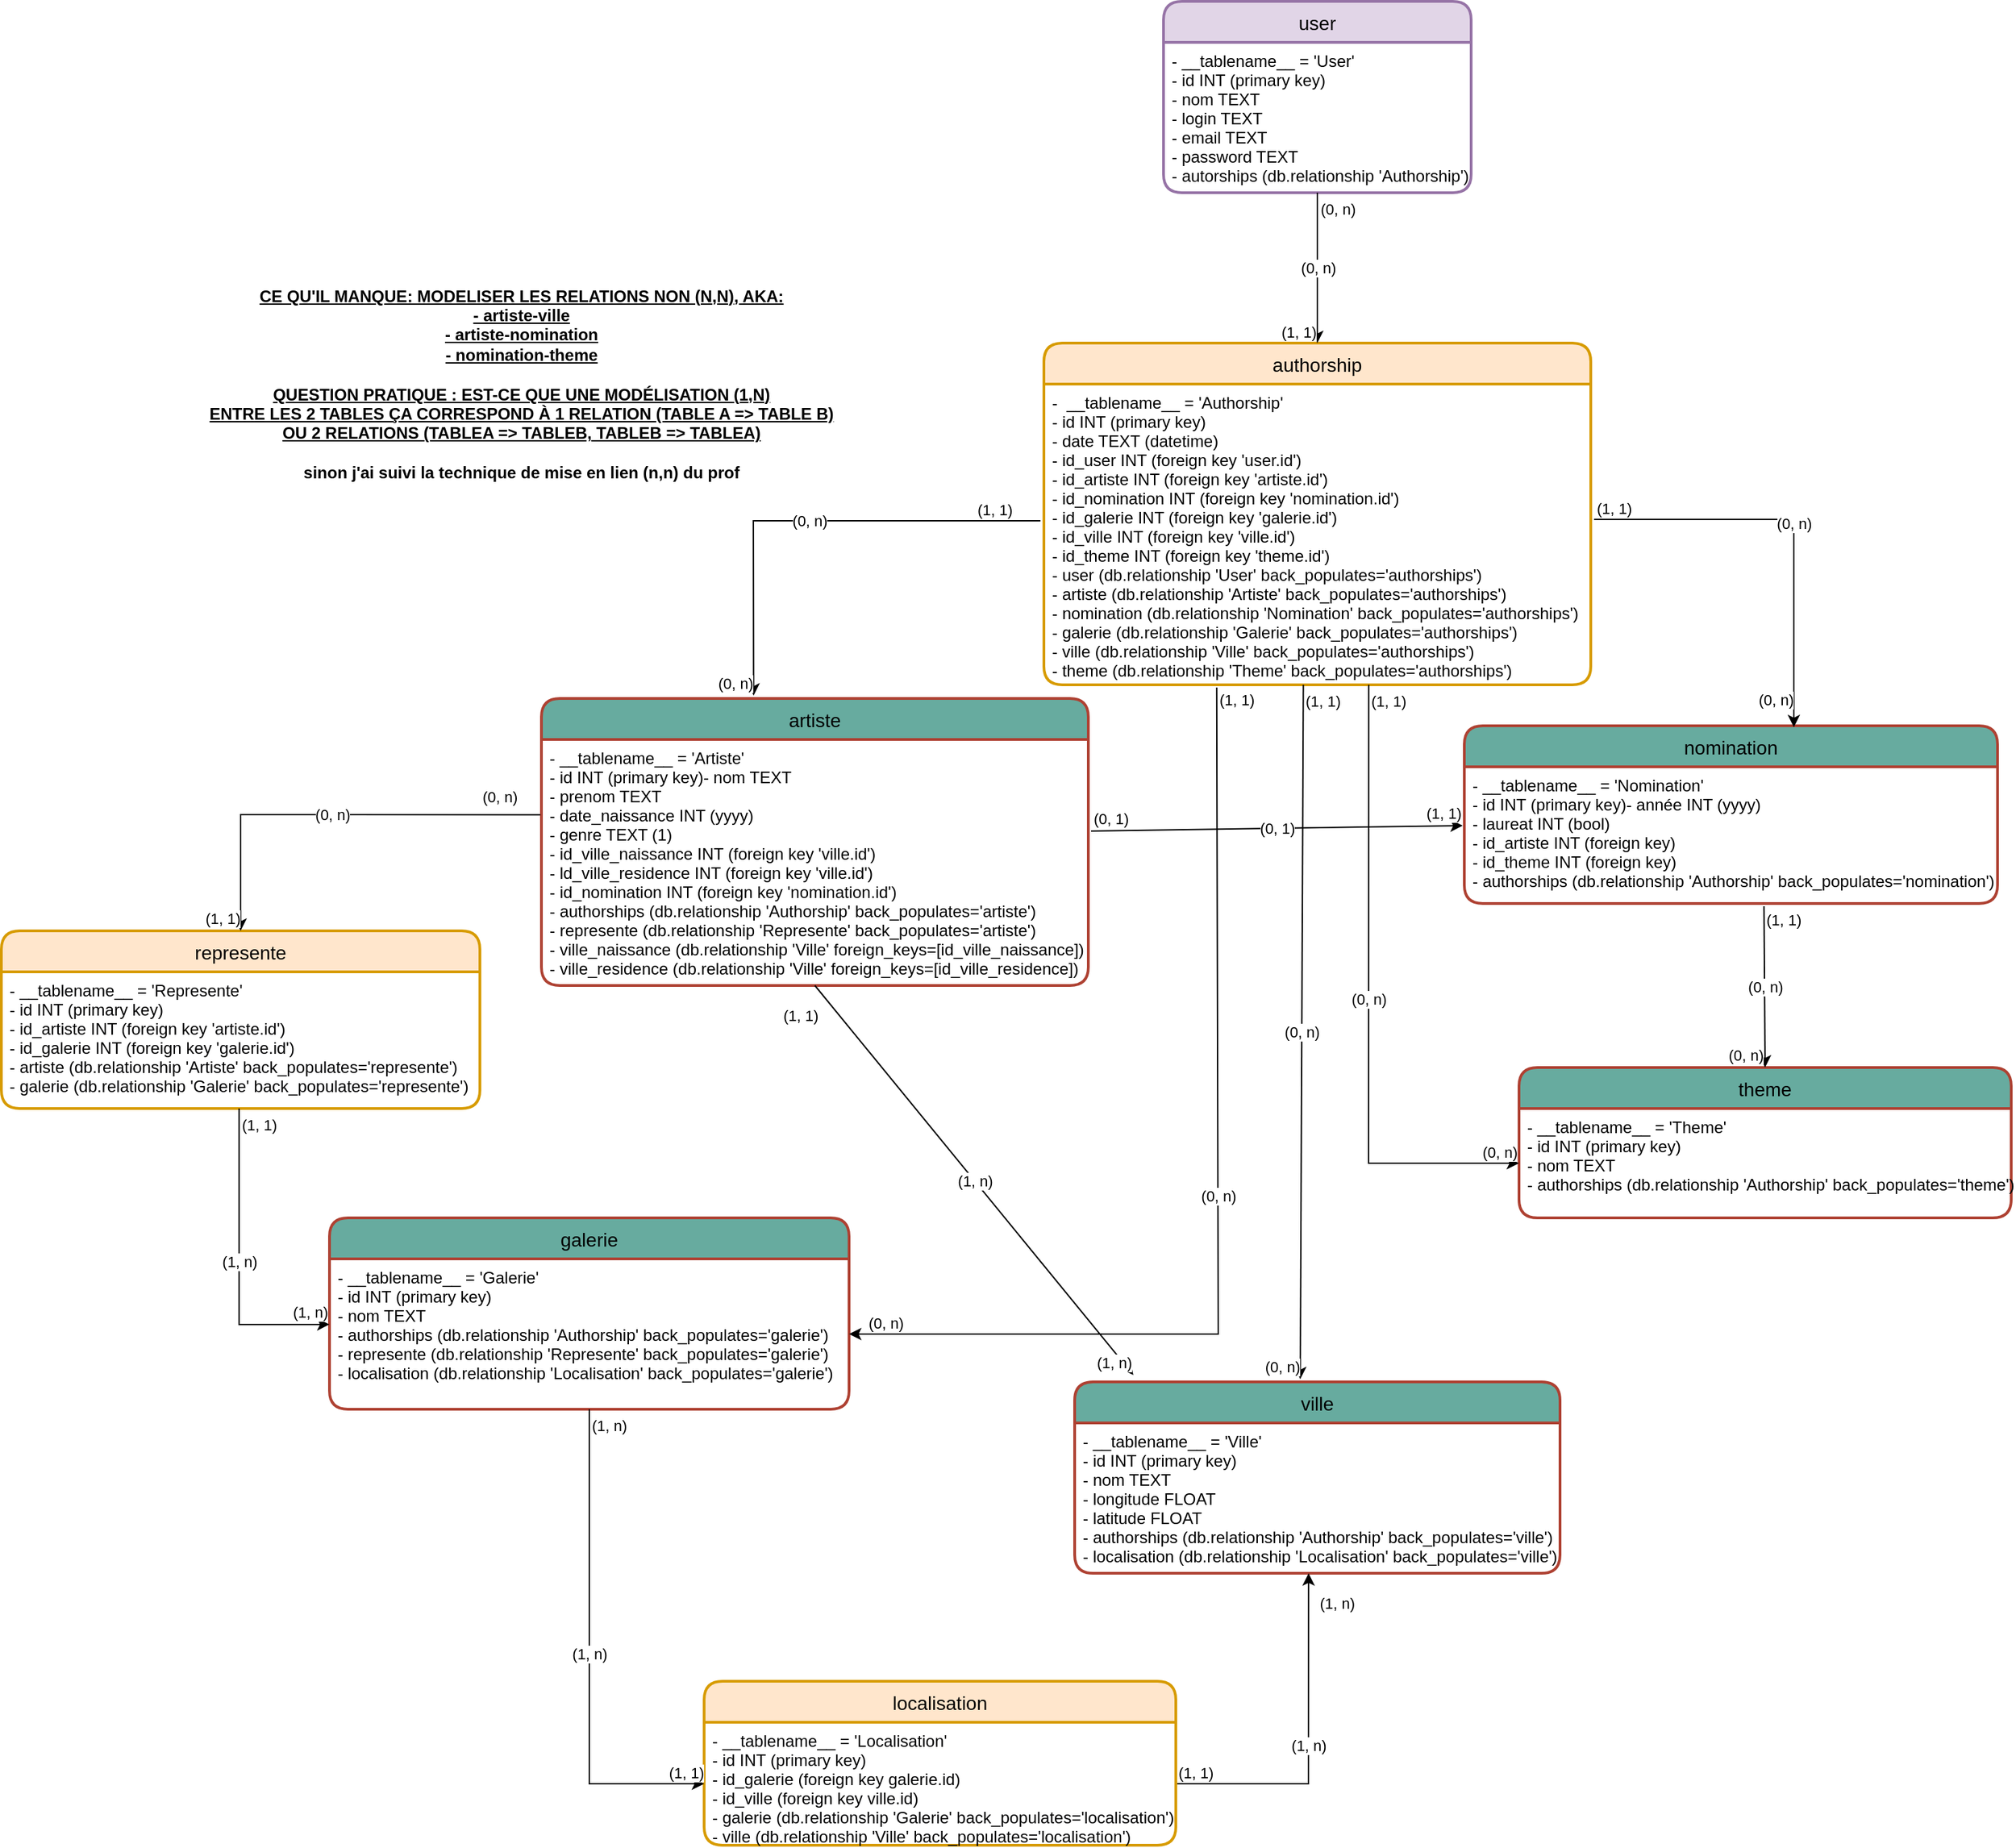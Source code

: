 <mxfile version="16.0.3" type="device"><diagram id="Ck7wrS_je2rjQtBdl-GT" name="Page-1"><mxGraphModel dx="2329" dy="1850" grid="1" gridSize="10" guides="1" tooltips="1" connect="1" arrows="1" fold="1" page="1" pageScale="1" pageWidth="827" pageHeight="1169" math="0" shadow="0"><root><mxCell id="0"/><mxCell id="1" parent="0"/><mxCell id="EKVaa3rBFH6uNC3fvJps-1" value="artiste" style="swimlane;childLayout=stackLayout;horizontal=1;startSize=30;horizontalStack=0;rounded=1;fontSize=14;fontStyle=0;strokeWidth=2;resizeParent=0;resizeLast=1;shadow=0;dashed=0;align=center;fillColor=#67AB9F;strokeColor=#ae4132;" parent="1" vertex="1"><mxGeometry x="-35" y="330" width="400" height="210" as="geometry"/></mxCell><mxCell id="EKVaa3rBFH6uNC3fvJps-2" value="- __tablename__ = 'Artiste'&#xA;- id INT (primary key)- nom TEXT&#xA;- prenom TEXT&#xA;- date_naissance INT (yyyy)&#xA;- genre TEXT (1)&#xA;- id_ville_naissance INT (foreign key 'ville.id')&#xA;- ld_ville_residence INT (foreign key 'ville.id')&#xA;- id_nomination INT (foreign key 'nomination.id')&#xA;- authorships (db.relationship 'Authorship' back_populates='artiste')&#xA;- represente (db.relationship 'Represente' back_populates='artiste')&#xA;- ville_naissance (db.relationship 'Ville' foreign_keys=[id_ville_naissance])&#xA;- ville_residence (db.relationship 'Ville' foreign_keys=[id_ville_residence])&#xA;&#xA;&#xA;&#xA;" style="align=left;strokeColor=none;fillColor=none;spacingLeft=4;fontSize=12;verticalAlign=top;resizable=0;rotatable=0;part=1;" parent="EKVaa3rBFH6uNC3fvJps-1" vertex="1"><mxGeometry y="30" width="400" height="180" as="geometry"/></mxCell><mxCell id="EKVaa3rBFH6uNC3fvJps-4" value="nomination" style="swimlane;childLayout=stackLayout;horizontal=1;startSize=30;horizontalStack=0;rounded=1;fontSize=14;fontStyle=0;strokeWidth=2;resizeParent=0;resizeLast=1;shadow=0;dashed=0;align=center;fillColor=#67AB9F;strokeColor=#AE4132;" parent="1" vertex="1"><mxGeometry x="640" y="350" width="390" height="130" as="geometry"/></mxCell><mxCell id="EKVaa3rBFH6uNC3fvJps-5" value="- __tablename__ = 'Nomination'&#xA;- id INT (primary key)- année INT (yyyy)&#xA;- laureat INT (bool)&#xA;- id_artiste INT (foreign key)&#xA;- id_theme INT (foreign key)&#xA;- authorships (db.relationship 'Authorship' back_populates='nomination')&#xA;&#xA;&#xA;&#xA;" style="align=left;strokeColor=none;fillColor=none;spacingLeft=4;fontSize=12;verticalAlign=top;resizable=0;rotatable=0;part=1;" parent="EKVaa3rBFH6uNC3fvJps-4" vertex="1"><mxGeometry y="30" width="390" height="100" as="geometry"/></mxCell><mxCell id="EKVaa3rBFH6uNC3fvJps-7" value="galerie" style="swimlane;childLayout=stackLayout;horizontal=1;startSize=30;horizontalStack=0;rounded=1;fontSize=14;fontStyle=0;strokeWidth=2;resizeParent=0;resizeLast=1;shadow=0;dashed=0;align=center;fillColor=#67AB9F;strokeColor=#ae4132;" parent="1" vertex="1"><mxGeometry x="-190" y="710" width="380" height="140" as="geometry"/></mxCell><mxCell id="EKVaa3rBFH6uNC3fvJps-8" value="- __tablename__ = 'Galerie'&#xA;- id INT (primary key)&#xA;- nom TEXT&#xA;- authorships (db.relationship 'Authorship' back_populates='galerie')&#xA;- represente (db.relationship 'Represente' back_populates='galerie')&#xA;- localisation (db.relationship 'Localisation' back_populates='galerie')&#xA;" style="align=left;strokeColor=none;fillColor=none;spacingLeft=4;fontSize=12;verticalAlign=top;resizable=0;rotatable=0;part=1;" parent="EKVaa3rBFH6uNC3fvJps-7" vertex="1"><mxGeometry y="30" width="380" height="110" as="geometry"/></mxCell><mxCell id="EKVaa3rBFH6uNC3fvJps-9" value="ville" style="swimlane;childLayout=stackLayout;horizontal=1;startSize=30;horizontalStack=0;rounded=1;fontSize=14;fontStyle=0;strokeWidth=2;resizeParent=0;resizeLast=1;shadow=0;dashed=0;align=center;fillColor=#67AB9F;strokeColor=#ae4132;" parent="1" vertex="1"><mxGeometry x="355" y="830" width="355" height="140" as="geometry"/></mxCell><mxCell id="EKVaa3rBFH6uNC3fvJps-10" value="- __tablename__ = 'Ville'&#xA;- id INT (primary key)&#xA;- nom TEXT&#xA;- longitude FLOAT&#xA;- latitude FLOAT&#xA;- authorships (db.relationship 'Authorship' back_populates='ville')&#xA;- localisation (db.relationship 'Localisation' back_populates='ville')&#xA;&#xA;&#xA;" style="align=left;strokeColor=none;fillColor=none;spacingLeft=4;fontSize=12;verticalAlign=top;resizable=0;rotatable=0;part=1;" parent="EKVaa3rBFH6uNC3fvJps-9" vertex="1"><mxGeometry y="30" width="355" height="110" as="geometry"/></mxCell><mxCell id="aVkIIsyHQagOTvfOtMgI-59" value="" style="endArrow=classic;html=1;rounded=0;entryX=0.482;entryY=1;entryDx=0;entryDy=0;entryPerimeter=0;exitX=1;exitY=0.5;exitDx=0;exitDy=0;" edge="1" parent="EKVaa3rBFH6uNC3fvJps-9" source="QD92FVsXbtJ2xb4InhuQ-2" target="EKVaa3rBFH6uNC3fvJps-10"><mxGeometry relative="1" as="geometry"><mxPoint x="-105" y="140" as="sourcePoint"/><mxPoint x="55" y="140" as="targetPoint"/><Array as="points"><mxPoint x="171" y="294"/></Array></mxGeometry></mxCell><mxCell id="aVkIIsyHQagOTvfOtMgI-60" value="(1, n)" style="edgeLabel;resizable=0;html=1;align=center;verticalAlign=middle;" connectable="0" vertex="1" parent="aVkIIsyHQagOTvfOtMgI-59"><mxGeometry relative="1" as="geometry"/></mxCell><mxCell id="aVkIIsyHQagOTvfOtMgI-61" value="(1, 1)" style="edgeLabel;resizable=0;html=1;align=left;verticalAlign=bottom;" connectable="0" vertex="1" parent="aVkIIsyHQagOTvfOtMgI-59"><mxGeometry x="-1" relative="1" as="geometry"/></mxCell><mxCell id="aVkIIsyHQagOTvfOtMgI-62" value="(1, n)" style="edgeLabel;resizable=0;html=1;align=right;verticalAlign=bottom;" connectable="0" vertex="1" parent="aVkIIsyHQagOTvfOtMgI-59"><mxGeometry x="1" relative="1" as="geometry"><mxPoint x="34" y="30" as="offset"/></mxGeometry></mxCell><mxCell id="EKVaa3rBFH6uNC3fvJps-11" value="theme" style="swimlane;childLayout=stackLayout;horizontal=1;startSize=30;horizontalStack=0;rounded=1;fontSize=14;fontStyle=0;strokeWidth=2;resizeParent=0;resizeLast=1;shadow=0;dashed=0;align=center;fillColor=#67AB9F;strokeColor=#AE4132;" parent="1" vertex="1"><mxGeometry x="680" y="600" width="360" height="110" as="geometry"/></mxCell><mxCell id="EKVaa3rBFH6uNC3fvJps-12" value="- __tablename__ = 'Theme'&#xA;- id INT (primary key)&#xA;- nom TEXT&#xA;- authorships (db.relationship 'Authorship' back_populates='theme')&#xA;&#xA;" style="align=left;strokeColor=none;fillColor=none;spacingLeft=4;fontSize=12;verticalAlign=top;resizable=0;rotatable=0;part=1;" parent="EKVaa3rBFH6uNC3fvJps-11" vertex="1"><mxGeometry y="30" width="360" height="80" as="geometry"/></mxCell><mxCell id="EKVaa3rBFH6uNC3fvJps-13" value="user" style="swimlane;childLayout=stackLayout;horizontal=1;startSize=30;horizontalStack=0;rounded=1;fontSize=14;fontStyle=0;strokeWidth=2;resizeParent=0;resizeLast=1;shadow=0;dashed=0;align=center;fillColor=#e1d5e7;strokeColor=#9673a6;" parent="1" vertex="1"><mxGeometry x="420" y="-180" width="225" height="140" as="geometry"/></mxCell><mxCell id="EKVaa3rBFH6uNC3fvJps-14" value="- __tablename__ = 'User'&#xA;- id INT (primary key)&#xA;- nom TEXT&#xA;- login TEXT&#xA;- email TEXT&#xA;- password TEXT&#xA;- autorships (db.relationship 'Authorship')&#xA;&#xA;" style="align=left;strokeColor=none;fillColor=none;spacingLeft=4;fontSize=12;verticalAlign=top;resizable=0;rotatable=0;part=1;" parent="EKVaa3rBFH6uNC3fvJps-13" vertex="1"><mxGeometry y="30" width="225" height="110" as="geometry"/></mxCell><mxCell id="EKVaa3rBFH6uNC3fvJps-15" value="authorship" style="swimlane;childLayout=stackLayout;horizontal=1;startSize=30;horizontalStack=0;rounded=1;fontSize=14;fontStyle=0;strokeWidth=2;resizeParent=0;resizeLast=1;shadow=0;dashed=0;align=center;fillColor=#ffe6cc;strokeColor=#d79b00;" parent="1" vertex="1"><mxGeometry x="332.5" y="70" width="400" height="250" as="geometry"/></mxCell><mxCell id="aVkIIsyHQagOTvfOtMgI-6" value="" style="endArrow=classic;html=1;rounded=0;entryX=0.388;entryY=-0.01;entryDx=0;entryDy=0;entryPerimeter=0;" edge="1" parent="EKVaa3rBFH6uNC3fvJps-15" target="EKVaa3rBFH6uNC3fvJps-1"><mxGeometry relative="1" as="geometry"><mxPoint x="-2.5" y="130" as="sourcePoint"/><mxPoint x="-202.5" y="260.0" as="targetPoint"/><Array as="points"><mxPoint x="-212.5" y="130"/></Array></mxGeometry></mxCell><mxCell id="aVkIIsyHQagOTvfOtMgI-7" value="(0, n)" style="edgeLabel;resizable=0;html=1;align=center;verticalAlign=middle;" connectable="0" vertex="1" parent="aVkIIsyHQagOTvfOtMgI-6"><mxGeometry relative="1" as="geometry"/></mxCell><mxCell id="aVkIIsyHQagOTvfOtMgI-8" value="(1, 1)" style="edgeLabel;resizable=0;html=1;align=left;verticalAlign=bottom;" connectable="0" vertex="1" parent="aVkIIsyHQagOTvfOtMgI-6"><mxGeometry x="-1" relative="1" as="geometry"><mxPoint x="-48" as="offset"/></mxGeometry></mxCell><mxCell id="aVkIIsyHQagOTvfOtMgI-9" value="(0, n)" style="edgeLabel;resizable=0;html=1;align=right;verticalAlign=bottom;" connectable="0" vertex="1" parent="aVkIIsyHQagOTvfOtMgI-6"><mxGeometry x="1" relative="1" as="geometry"/></mxCell><mxCell id="EKVaa3rBFH6uNC3fvJps-16" value="-  __tablename__ = 'Authorship'&#xA;- id INT (primary key)&#xA;- date TEXT (datetime)&#xA;- id_user INT (foreign key 'user.id')&#xA;- id_artiste INT (foreign key 'artiste.id')&#xA;- id_nomination INT (foreign key 'nomination.id')&#xA;- id_galerie INT (foreign key 'galerie.id')&#xA;- id_ville INT (foreign key 'ville.id')&#xA;- id_theme INT (foreign key 'theme.id')&#xA;- user (db.relationship 'User' back_populates='authorships')&#xA;- artiste (db.relationship 'Artiste' back_populates='authorships')&#xA;- nomination (db.relationship 'Nomination' back_populates='authorships')&#xA;- galerie (db.relationship 'Galerie' back_populates='authorships')&#xA;- ville (db.relationship 'Ville' back_populates='authorships')&#xA;- theme (db.relationship 'Theme' back_populates='authorships')&#xA;&#xA;" style="align=left;strokeColor=none;fillColor=none;spacingLeft=4;fontSize=12;verticalAlign=top;resizable=0;rotatable=0;part=1;" parent="EKVaa3rBFH6uNC3fvJps-15" vertex="1"><mxGeometry y="30" width="400" height="220" as="geometry"/></mxCell><mxCell id="EKVaa3rBFH6uNC3fvJps-74" value="" style="endArrow=classic;html=1;rounded=0;exitX=1.005;exitY=0.372;exitDx=0;exitDy=0;exitPerimeter=0;entryX=-0.003;entryY=0.43;entryDx=0;entryDy=0;entryPerimeter=0;" parent="1" source="EKVaa3rBFH6uNC3fvJps-2" target="EKVaa3rBFH6uNC3fvJps-5" edge="1"><mxGeometry relative="1" as="geometry"><mxPoint x="470" y="540" as="sourcePoint"/><mxPoint x="630" y="540" as="targetPoint"/></mxGeometry></mxCell><mxCell id="EKVaa3rBFH6uNC3fvJps-75" value="(0, 1)" style="edgeLabel;resizable=0;html=1;align=center;verticalAlign=middle;" parent="EKVaa3rBFH6uNC3fvJps-74" connectable="0" vertex="1"><mxGeometry relative="1" as="geometry"/></mxCell><mxCell id="EKVaa3rBFH6uNC3fvJps-76" value="(0, 1)" style="edgeLabel;resizable=0;html=1;align=left;verticalAlign=bottom;" parent="EKVaa3rBFH6uNC3fvJps-74" connectable="0" vertex="1"><mxGeometry x="-1" relative="1" as="geometry"/></mxCell><mxCell id="EKVaa3rBFH6uNC3fvJps-77" value="(1, 1)" style="edgeLabel;resizable=0;html=1;align=right;verticalAlign=bottom;" parent="EKVaa3rBFH6uNC3fvJps-74" connectable="0" vertex="1"><mxGeometry x="1" relative="1" as="geometry"/></mxCell><mxCell id="EKVaa3rBFH6uNC3fvJps-111" value="represente" style="swimlane;childLayout=stackLayout;horizontal=1;startSize=30;horizontalStack=0;rounded=1;fontSize=14;fontStyle=0;strokeWidth=2;resizeParent=0;resizeLast=1;shadow=0;dashed=0;align=center;fillColor=#ffe6cc;strokeColor=#d79b00;" parent="1" vertex="1"><mxGeometry x="-430" y="500" width="350" height="130" as="geometry"/></mxCell><mxCell id="EKVaa3rBFH6uNC3fvJps-112" value="- __tablename__ = 'Represente'&#xA;- id INT (primary key)&#xA;- id_artiste INT (foreign key 'artiste.id')&#xA;- id_galerie INT (foreign key 'galerie.id')&#xA;- artiste (db.relationship 'Artiste' back_populates='represente')&#xA;- galerie (db.relationship 'Galerie' back_populates='represente')&#xA;" style="align=left;strokeColor=none;fillColor=none;spacingLeft=4;fontSize=12;verticalAlign=top;resizable=0;rotatable=0;part=1;fontColor=#020203;" parent="EKVaa3rBFH6uNC3fvJps-111" vertex="1"><mxGeometry y="30" width="350" height="100" as="geometry"/></mxCell><mxCell id="aVkIIsyHQagOTvfOtMgI-51" value="" style="endArrow=classic;html=1;rounded=0;exitX=0.5;exitY=1;exitDx=0;exitDy=0;entryX=0.003;entryY=0.436;entryDx=0;entryDy=0;entryPerimeter=0;" edge="1" parent="EKVaa3rBFH6uNC3fvJps-111"><mxGeometry relative="1" as="geometry"><mxPoint x="173.86" y="130" as="sourcePoint"/><mxPoint x="240.0" y="287.96" as="targetPoint"/><Array as="points"><mxPoint x="173.86" y="288"/></Array></mxGeometry></mxCell><mxCell id="aVkIIsyHQagOTvfOtMgI-52" value="(1, n)" style="edgeLabel;resizable=0;html=1;align=center;verticalAlign=middle;" connectable="0" vertex="1" parent="aVkIIsyHQagOTvfOtMgI-51"><mxGeometry relative="1" as="geometry"/></mxCell><mxCell id="aVkIIsyHQagOTvfOtMgI-53" value="(1, 1)" style="edgeLabel;resizable=0;html=1;align=left;verticalAlign=bottom;" connectable="0" vertex="1" parent="aVkIIsyHQagOTvfOtMgI-51"><mxGeometry x="-1" relative="1" as="geometry"><mxPoint y="20" as="offset"/></mxGeometry></mxCell><mxCell id="aVkIIsyHQagOTvfOtMgI-54" value="(1, n)" style="edgeLabel;resizable=0;html=1;align=right;verticalAlign=bottom;" connectable="0" vertex="1" parent="aVkIIsyHQagOTvfOtMgI-51"><mxGeometry x="1" relative="1" as="geometry"/></mxCell><mxCell id="QD92FVsXbtJ2xb4InhuQ-1" value="localisation" style="swimlane;childLayout=stackLayout;horizontal=1;startSize=30;horizontalStack=0;rounded=1;fontSize=14;fontStyle=0;strokeWidth=2;resizeParent=0;resizeLast=1;shadow=0;dashed=0;align=center;fillColor=#ffe6cc;strokeColor=#d79b00;" parent="1" vertex="1"><mxGeometry x="84" y="1049" width="345" height="120" as="geometry"/></mxCell><mxCell id="QD92FVsXbtJ2xb4InhuQ-2" value="- __tablename__ = 'Localisation'&#xA;- id INT (primary key)&#xA;- id_galerie (foreign key galerie.id)&#xA;- id_ville (foreign key ville.id)&#xA;- galerie (db.relationship 'Galerie' back_populates='localisation')&#xA;- ville (db.relationship 'Ville' back_populates='localisation')&#xA;" style="align=left;strokeColor=none;fillColor=none;spacingLeft=4;fontSize=12;verticalAlign=top;resizable=0;rotatable=0;part=1;fontColor=#020203;" parent="QD92FVsXbtJ2xb4InhuQ-1" vertex="1"><mxGeometry y="30" width="345" height="90" as="geometry"/></mxCell><mxCell id="7NkTupw4ve_0AEKZjBcu-4" value="&lt;div&gt;&lt;u&gt;&lt;b&gt;CE QU'IL MANQUE: MODELISER LES RELATIONS NON (N,N), AKA:&lt;/b&gt;&lt;/u&gt;&lt;/div&gt;&lt;div&gt;&lt;u&gt;&lt;b&gt;- artiste-ville&lt;/b&gt;&lt;/u&gt;&lt;/div&gt;&lt;div&gt;&lt;u&gt;&lt;b&gt;- artiste-nomination&lt;/b&gt;&lt;/u&gt;&lt;/div&gt;&lt;div&gt;&lt;u&gt;&lt;b&gt;- nomination-theme&lt;br&gt;&lt;/b&gt;&lt;/u&gt;&lt;/div&gt;&lt;div&gt;&lt;u&gt;&lt;b&gt;&lt;br&gt;&lt;/b&gt;&lt;/u&gt;&lt;/div&gt;&lt;div&gt;&lt;b&gt;&lt;u&gt;QUESTION PRATIQUE : EST-CE QUE UNE MODÉLISATION (1,N)&lt;/u&gt;&lt;/b&gt;&lt;/div&gt;&lt;div&gt;&lt;b&gt;&lt;u&gt;ENTRE LES 2 TABLES ÇA CORRESPOND À 1 RELATION (TABLE A =&amp;gt; TABLE B)&lt;/u&gt;&lt;/b&gt;&lt;/div&gt;&lt;div&gt;&lt;b&gt;&lt;u&gt;OU 2 RELATIONS (TABLEA =&amp;gt; TABLEB, TABLEB =&amp;gt; TABLEA)&lt;/u&gt;&lt;/b&gt;&lt;/div&gt;&lt;div&gt;&lt;b&gt;&lt;br&gt;&lt;/b&gt;&lt;/div&gt;&lt;div&gt;&lt;b&gt;sinon j'ai suivi la technique de mise en lien (n,n) du prof&lt;br&gt;&lt;/b&gt;&lt;/div&gt;" style="text;html=1;align=center;verticalAlign=middle;resizable=0;points=[];autosize=1;strokeColor=none;fillColor=none;" parent="1" vertex="1"><mxGeometry x="-285" y="25" width="470" height="150" as="geometry"/></mxCell><mxCell id="aVkIIsyHQagOTvfOtMgI-2" value="(1" style="endArrow=classic;html=1;rounded=0;exitX=0.5;exitY=1;exitDx=0;exitDy=0;entryX=0.5;entryY=0;entryDx=0;entryDy=0;" edge="1" parent="1" source="EKVaa3rBFH6uNC3fvJps-13" target="EKVaa3rBFH6uNC3fvJps-15"><mxGeometry relative="1" as="geometry"><mxPoint x="570" y="220" as="sourcePoint"/><mxPoint x="730" y="220" as="targetPoint"/></mxGeometry></mxCell><mxCell id="aVkIIsyHQagOTvfOtMgI-3" value="(0, n)" style="edgeLabel;resizable=0;html=1;align=center;verticalAlign=middle;" connectable="0" vertex="1" parent="aVkIIsyHQagOTvfOtMgI-2"><mxGeometry relative="1" as="geometry"/></mxCell><mxCell id="aVkIIsyHQagOTvfOtMgI-4" value="(0, n)" style="edgeLabel;resizable=0;html=1;align=left;verticalAlign=bottom;" connectable="0" vertex="1" parent="aVkIIsyHQagOTvfOtMgI-2"><mxGeometry x="-1" relative="1" as="geometry"><mxPoint y="20" as="offset"/></mxGeometry></mxCell><mxCell id="aVkIIsyHQagOTvfOtMgI-5" value="(1, 1)" style="edgeLabel;resizable=0;html=1;align=right;verticalAlign=bottom;" connectable="0" vertex="1" parent="aVkIIsyHQagOTvfOtMgI-2"><mxGeometry x="1" relative="1" as="geometry"/></mxCell><mxCell id="aVkIIsyHQagOTvfOtMgI-15" value="" style="endArrow=classic;html=1;rounded=0;exitX=1.006;exitY=0.45;exitDx=0;exitDy=0;exitPerimeter=0;entryX=0.618;entryY=0.008;entryDx=0;entryDy=0;entryPerimeter=0;" edge="1" parent="1" source="EKVaa3rBFH6uNC3fvJps-16" target="EKVaa3rBFH6uNC3fvJps-4"><mxGeometry relative="1" as="geometry"><mxPoint x="570" y="400" as="sourcePoint"/><mxPoint x="730" y="400" as="targetPoint"/><Array as="points"><mxPoint x="881" y="199"/></Array></mxGeometry></mxCell><mxCell id="aVkIIsyHQagOTvfOtMgI-16" value="(0, n)" style="edgeLabel;resizable=0;html=1;align=center;verticalAlign=middle;" connectable="0" vertex="1" parent="aVkIIsyHQagOTvfOtMgI-15"><mxGeometry relative="1" as="geometry"/></mxCell><mxCell id="aVkIIsyHQagOTvfOtMgI-17" value="(1, 1)" style="edgeLabel;resizable=0;html=1;align=left;verticalAlign=bottom;" connectable="0" vertex="1" parent="aVkIIsyHQagOTvfOtMgI-15"><mxGeometry x="-1" relative="1" as="geometry"/></mxCell><mxCell id="aVkIIsyHQagOTvfOtMgI-18" value="(0, n)" style="edgeLabel;resizable=0;html=1;align=right;verticalAlign=bottom;" connectable="0" vertex="1" parent="aVkIIsyHQagOTvfOtMgI-15"><mxGeometry x="1" relative="1" as="geometry"><mxPoint y="-11" as="offset"/></mxGeometry></mxCell><mxCell id="aVkIIsyHQagOTvfOtMgI-19" value="" style="endArrow=classic;html=1;rounded=0;exitX=0.316;exitY=1.009;exitDx=0;exitDy=0;exitPerimeter=0;entryX=1;entryY=0.5;entryDx=0;entryDy=0;" edge="1" parent="1" source="EKVaa3rBFH6uNC3fvJps-16" target="EKVaa3rBFH6uNC3fvJps-8"><mxGeometry relative="1" as="geometry"><mxPoint x="570" y="400" as="sourcePoint"/><mxPoint x="270" y="730" as="targetPoint"/><Array as="points"><mxPoint x="460" y="795"/></Array></mxGeometry></mxCell><mxCell id="aVkIIsyHQagOTvfOtMgI-20" value="(0, n)" style="edgeLabel;resizable=0;html=1;align=center;verticalAlign=middle;" connectable="0" vertex="1" parent="aVkIIsyHQagOTvfOtMgI-19"><mxGeometry relative="1" as="geometry"/></mxCell><mxCell id="aVkIIsyHQagOTvfOtMgI-21" value="(1, 1)" style="edgeLabel;resizable=0;html=1;align=left;verticalAlign=bottom;" connectable="0" vertex="1" parent="aVkIIsyHQagOTvfOtMgI-19"><mxGeometry x="-1" relative="1" as="geometry"><mxPoint y="18" as="offset"/></mxGeometry></mxCell><mxCell id="aVkIIsyHQagOTvfOtMgI-22" value="(0, n)" style="edgeLabel;resizable=0;html=1;align=right;verticalAlign=bottom;" connectable="0" vertex="1" parent="aVkIIsyHQagOTvfOtMgI-19"><mxGeometry x="1" relative="1" as="geometry"><mxPoint x="40" as="offset"/></mxGeometry></mxCell><mxCell id="aVkIIsyHQagOTvfOtMgI-34" value="" style="endArrow=classic;html=1;rounded=0;exitX=0.594;exitY=1;exitDx=0;exitDy=0;exitPerimeter=0;entryX=0;entryY=0.5;entryDx=0;entryDy=0;" edge="1" parent="1" source="EKVaa3rBFH6uNC3fvJps-16" target="EKVaa3rBFH6uNC3fvJps-12"><mxGeometry relative="1" as="geometry"><mxPoint x="570" y="580" as="sourcePoint"/><mxPoint x="730" y="580" as="targetPoint"/><Array as="points"><mxPoint x="570" y="670"/></Array></mxGeometry></mxCell><mxCell id="aVkIIsyHQagOTvfOtMgI-35" value="(0, n)" style="edgeLabel;resizable=0;html=1;align=center;verticalAlign=middle;" connectable="0" vertex="1" parent="aVkIIsyHQagOTvfOtMgI-34"><mxGeometry relative="1" as="geometry"/></mxCell><mxCell id="aVkIIsyHQagOTvfOtMgI-36" value="(1, 1)" style="edgeLabel;resizable=0;html=1;align=left;verticalAlign=bottom;" connectable="0" vertex="1" parent="aVkIIsyHQagOTvfOtMgI-34"><mxGeometry x="-1" relative="1" as="geometry"><mxPoint y="20" as="offset"/></mxGeometry></mxCell><mxCell id="aVkIIsyHQagOTvfOtMgI-37" value="(0, n)" style="edgeLabel;resizable=0;html=1;align=right;verticalAlign=bottom;" connectable="0" vertex="1" parent="aVkIIsyHQagOTvfOtMgI-34"><mxGeometry x="1" relative="1" as="geometry"/></mxCell><mxCell id="aVkIIsyHQagOTvfOtMgI-30" value="" style="endArrow=classic;html=1;rounded=0;exitX=0.424;exitY=1.009;exitDx=0;exitDy=0;exitPerimeter=0;entryX=0.408;entryY=0;entryDx=0;entryDy=0;entryPerimeter=0;" edge="1" parent="1"><mxGeometry relative="1" as="geometry"><mxPoint x="522.26" y="320" as="sourcePoint"/><mxPoint x="520.0" y="828.02" as="targetPoint"/></mxGeometry></mxCell><mxCell id="aVkIIsyHQagOTvfOtMgI-31" value="(0, n)" style="edgeLabel;resizable=0;html=1;align=center;verticalAlign=middle;" connectable="0" vertex="1" parent="aVkIIsyHQagOTvfOtMgI-30"><mxGeometry relative="1" as="geometry"/></mxCell><mxCell id="aVkIIsyHQagOTvfOtMgI-32" value="(1, 1)" style="edgeLabel;resizable=0;html=1;align=left;verticalAlign=bottom;" connectable="0" vertex="1" parent="aVkIIsyHQagOTvfOtMgI-30"><mxGeometry x="-1" relative="1" as="geometry"><mxPoint y="20" as="offset"/></mxGeometry></mxCell><mxCell id="aVkIIsyHQagOTvfOtMgI-33" value="(0, n)" style="edgeLabel;resizable=0;html=1;align=right;verticalAlign=bottom;" connectable="0" vertex="1" parent="aVkIIsyHQagOTvfOtMgI-30"><mxGeometry x="1" relative="1" as="geometry"/></mxCell><mxCell id="aVkIIsyHQagOTvfOtMgI-38" value="" style="endArrow=classic;html=1;rounded=0;entryX=0.5;entryY=0;entryDx=0;entryDy=0;exitX=-0.002;exitY=0.306;exitDx=0;exitDy=0;exitPerimeter=0;" edge="1" parent="1" source="EKVaa3rBFH6uNC3fvJps-2" target="EKVaa3rBFH6uNC3fvJps-111"><mxGeometry relative="1" as="geometry"><mxPoint x="290" y="340" as="sourcePoint"/><mxPoint x="450" y="340" as="targetPoint"/><Array as="points"><mxPoint x="-255" y="415"/></Array></mxGeometry></mxCell><mxCell id="aVkIIsyHQagOTvfOtMgI-39" value="(0, n)" style="edgeLabel;resizable=0;html=1;align=center;verticalAlign=middle;" connectable="0" vertex="1" parent="aVkIIsyHQagOTvfOtMgI-38"><mxGeometry relative="1" as="geometry"/></mxCell><mxCell id="aVkIIsyHQagOTvfOtMgI-40" value="(0, n)" style="edgeLabel;resizable=0;html=1;align=left;verticalAlign=bottom;" connectable="0" vertex="1" parent="aVkIIsyHQagOTvfOtMgI-38"><mxGeometry x="-1" relative="1" as="geometry"><mxPoint x="-44" y="-5" as="offset"/></mxGeometry></mxCell><mxCell id="aVkIIsyHQagOTvfOtMgI-41" value="(1, 1)" style="edgeLabel;resizable=0;html=1;align=right;verticalAlign=bottom;" connectable="0" vertex="1" parent="aVkIIsyHQagOTvfOtMgI-38"><mxGeometry x="1" relative="1" as="geometry"/></mxCell><mxCell id="aVkIIsyHQagOTvfOtMgI-43" value="" style="endArrow=classic;html=1;rounded=0;entryX=0.5;entryY=0;entryDx=0;entryDy=0;exitX=0.562;exitY=1.02;exitDx=0;exitDy=0;exitPerimeter=0;" edge="1" parent="1" source="EKVaa3rBFH6uNC3fvJps-5" target="EKVaa3rBFH6uNC3fvJps-11"><mxGeometry relative="1" as="geometry"><mxPoint x="250" y="340" as="sourcePoint"/><mxPoint x="410" y="340" as="targetPoint"/></mxGeometry></mxCell><mxCell id="aVkIIsyHQagOTvfOtMgI-44" value="(0, n)" style="edgeLabel;resizable=0;html=1;align=center;verticalAlign=middle;" connectable="0" vertex="1" parent="aVkIIsyHQagOTvfOtMgI-43"><mxGeometry relative="1" as="geometry"/></mxCell><mxCell id="aVkIIsyHQagOTvfOtMgI-45" value="(1, 1)" style="edgeLabel;resizable=0;html=1;align=left;verticalAlign=bottom;" connectable="0" vertex="1" parent="aVkIIsyHQagOTvfOtMgI-43"><mxGeometry x="-1" relative="1" as="geometry"><mxPoint y="18" as="offset"/></mxGeometry></mxCell><mxCell id="aVkIIsyHQagOTvfOtMgI-46" value="(0, n)" style="edgeLabel;resizable=0;html=1;align=right;verticalAlign=bottom;" connectable="0" vertex="1" parent="aVkIIsyHQagOTvfOtMgI-43"><mxGeometry x="1" relative="1" as="geometry"/></mxCell><mxCell id="aVkIIsyHQagOTvfOtMgI-47" value="" style="endArrow=classic;html=1;rounded=0;exitX=0.5;exitY=1;exitDx=0;exitDy=0;entryX=0.121;entryY=-0.036;entryDx=0;entryDy=0;entryPerimeter=0;" edge="1" parent="1" source="EKVaa3rBFH6uNC3fvJps-2" target="EKVaa3rBFH6uNC3fvJps-9"><mxGeometry relative="1" as="geometry"><mxPoint x="250" y="730" as="sourcePoint"/><mxPoint x="410" y="730" as="targetPoint"/></mxGeometry></mxCell><mxCell id="aVkIIsyHQagOTvfOtMgI-48" value="(1, n)" style="edgeLabel;resizable=0;html=1;align=center;verticalAlign=middle;" connectable="0" vertex="1" parent="aVkIIsyHQagOTvfOtMgI-47"><mxGeometry relative="1" as="geometry"/></mxCell><mxCell id="aVkIIsyHQagOTvfOtMgI-49" value="(1, 1)" style="edgeLabel;resizable=0;html=1;align=left;verticalAlign=bottom;" connectable="0" vertex="1" parent="aVkIIsyHQagOTvfOtMgI-47"><mxGeometry x="-1" relative="1" as="geometry"><mxPoint x="-25" y="30" as="offset"/></mxGeometry></mxCell><mxCell id="aVkIIsyHQagOTvfOtMgI-50" value="(1, n)" style="edgeLabel;resizable=0;html=1;align=right;verticalAlign=bottom;" connectable="0" vertex="1" parent="aVkIIsyHQagOTvfOtMgI-47"><mxGeometry x="1" relative="1" as="geometry"/></mxCell><mxCell id="aVkIIsyHQagOTvfOtMgI-55" value="(1" style="endArrow=classic;html=1;rounded=0;exitX=0.5;exitY=1;exitDx=0;exitDy=0;entryX=0;entryY=0.5;entryDx=0;entryDy=0;" edge="1" parent="1" source="EKVaa3rBFH6uNC3fvJps-7" target="QD92FVsXbtJ2xb4InhuQ-2"><mxGeometry relative="1" as="geometry"><mxPoint x="250" y="730" as="sourcePoint"/><mxPoint x="10" y="1080" as="targetPoint"/><Array as="points"><mxPoint y="1124"/></Array></mxGeometry></mxCell><mxCell id="aVkIIsyHQagOTvfOtMgI-56" value="(1, n)" style="edgeLabel;resizable=0;html=1;align=center;verticalAlign=middle;" connectable="0" vertex="1" parent="aVkIIsyHQagOTvfOtMgI-55"><mxGeometry relative="1" as="geometry"/></mxCell><mxCell id="aVkIIsyHQagOTvfOtMgI-57" value="(1, n)" style="edgeLabel;resizable=0;html=1;align=left;verticalAlign=bottom;" connectable="0" vertex="1" parent="aVkIIsyHQagOTvfOtMgI-55"><mxGeometry x="-1" relative="1" as="geometry"><mxPoint y="20" as="offset"/></mxGeometry></mxCell><mxCell id="aVkIIsyHQagOTvfOtMgI-58" value="(1, 1)" style="edgeLabel;resizable=0;html=1;align=right;verticalAlign=bottom;" connectable="0" vertex="1" parent="aVkIIsyHQagOTvfOtMgI-55"><mxGeometry x="1" relative="1" as="geometry"/></mxCell></root></mxGraphModel></diagram></mxfile>